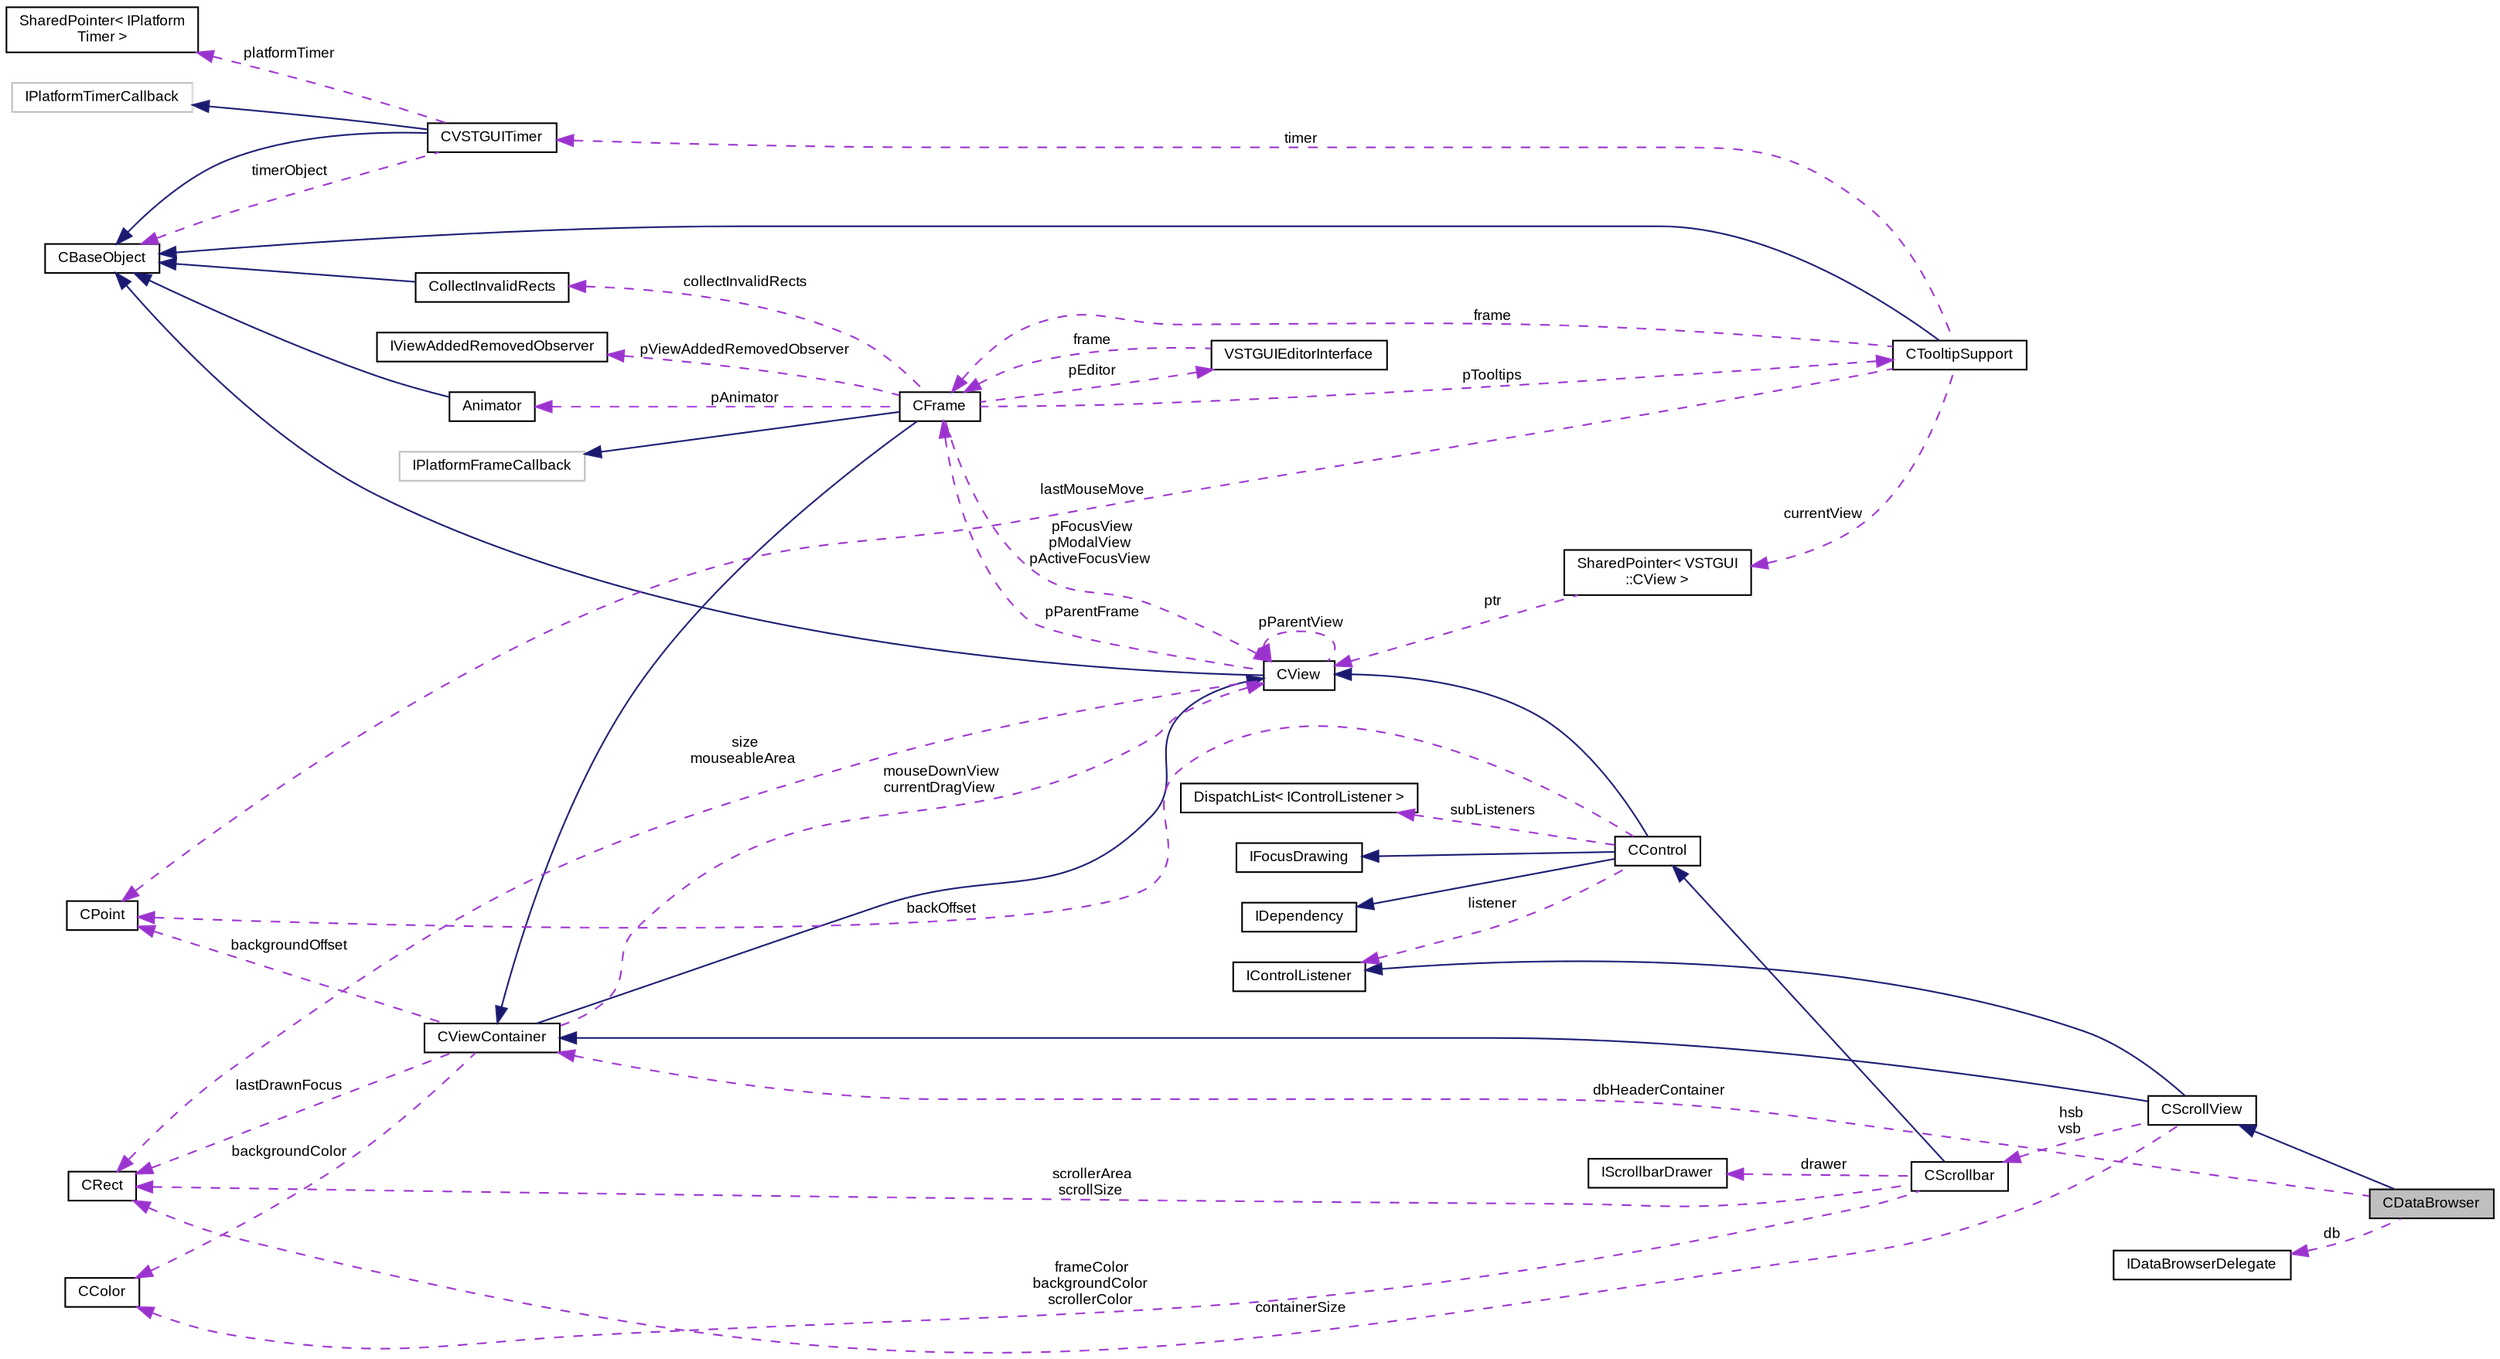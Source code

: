digraph "CDataBrowser"
{
  bgcolor="transparent";
  edge [fontname="Arial",fontsize="9",labelfontname="Arial",labelfontsize="9"];
  node [fontname="Arial",fontsize="9",shape=record];
  rankdir="LR";
  Node1 [label="CDataBrowser",height=0.2,width=0.4,color="black", fillcolor="grey75", style="filled" fontcolor="black"];
  Node2 -> Node1 [dir="back",color="midnightblue",fontsize="9",style="solid",fontname="Arial"];
  Node2 [label="CScrollView",height=0.2,width=0.4,color="black",URL="$class_v_s_t_g_u_i_1_1_c_scroll_view.html",tooltip="a scrollable container view with scrollbars "];
  Node3 -> Node2 [dir="back",color="midnightblue",fontsize="9",style="solid",fontname="Arial"];
  Node3 [label="CViewContainer",height=0.2,width=0.4,color="black",URL="$class_v_s_t_g_u_i_1_1_c_view_container.html",tooltip="Container Class of CView objects. "];
  Node4 -> Node3 [dir="back",color="midnightblue",fontsize="9",style="solid",fontname="Arial"];
  Node4 [label="CView",height=0.2,width=0.4,color="black",URL="$class_v_s_t_g_u_i_1_1_c_view.html",tooltip="Base Class of all view objects. "];
  Node5 -> Node4 [dir="back",color="midnightblue",fontsize="9",style="solid",fontname="Arial"];
  Node5 [label="CBaseObject",height=0.2,width=0.4,color="black",URL="$class_v_s_t_g_u_i_1_1_c_base_object.html",tooltip="Base Object with reference counter. "];
  Node6 -> Node4 [dir="back",color="darkorchid3",fontsize="9",style="dashed",label=" pParentFrame" ,fontname="Arial"];
  Node6 [label="CFrame",height=0.2,width=0.4,color="black",URL="$class_v_s_t_g_u_i_1_1_c_frame.html",tooltip="The CFrame is the parent container of all views. "];
  Node3 -> Node6 [dir="back",color="midnightblue",fontsize="9",style="solid",fontname="Arial"];
  Node7 -> Node6 [dir="back",color="midnightblue",fontsize="9",style="solid",fontname="Arial"];
  Node7 [label="IPlatformFrameCallback",height=0.2,width=0.4,color="grey75"];
  Node8 -> Node6 [dir="back",color="darkorchid3",fontsize="9",style="dashed",label=" pViewAddedRemovedObserver" ,fontname="Arial"];
  Node8 [label="IViewAddedRemovedObserver",height=0.2,width=0.4,color="black",URL="$class_v_s_t_g_u_i_1_1_i_view_added_removed_observer.html",tooltip="view added removed observer interface for CFrame "];
  Node4 -> Node6 [dir="back",color="darkorchid3",fontsize="9",style="dashed",label=" pFocusView\npModalView\npActiveFocusView" ,fontname="Arial"];
  Node9 -> Node6 [dir="back",color="darkorchid3",fontsize="9",style="dashed",label=" collectInvalidRects" ,fontname="Arial"];
  Node9 [label="CollectInvalidRects",height=0.2,width=0.4,color="black",URL="$struct_v_s_t_g_u_i_1_1_c_frame_1_1_collect_invalid_rects.html"];
  Node5 -> Node9 [dir="back",color="midnightblue",fontsize="9",style="solid",fontname="Arial"];
  Node10 -> Node6 [dir="back",color="darkorchid3",fontsize="9",style="dashed",label=" pAnimator" ,fontname="Arial"];
  Node10 [label="Animator",height=0.2,width=0.4,color="black",URL="$class_v_s_t_g_u_i_1_1_animation_1_1_animator.html",tooltip="Animation runner. "];
  Node5 -> Node10 [dir="back",color="midnightblue",fontsize="9",style="solid",fontname="Arial"];
  Node11 -> Node6 [dir="back",color="darkorchid3",fontsize="9",style="dashed",label=" pTooltips" ,fontname="Arial"];
  Node11 [label="CTooltipSupport",height=0.2,width=0.4,color="black",URL="$class_v_s_t_g_u_i_1_1_c_tooltip_support.html",tooltip="Generic Tooltip Support class. "];
  Node5 -> Node11 [dir="back",color="midnightblue",fontsize="9",style="solid",fontname="Arial"];
  Node6 -> Node11 [dir="back",color="darkorchid3",fontsize="9",style="dashed",label=" frame" ,fontname="Arial"];
  Node12 -> Node11 [dir="back",color="darkorchid3",fontsize="9",style="dashed",label=" lastMouseMove" ,fontname="Arial"];
  Node12 [label="CPoint",height=0.2,width=0.4,color="black",URL="$struct_v_s_t_g_u_i_1_1_c_point.html",tooltip="Point structure. "];
  Node13 -> Node11 [dir="back",color="darkorchid3",fontsize="9",style="dashed",label=" timer" ,fontname="Arial"];
  Node13 [label="CVSTGUITimer",height=0.2,width=0.4,color="black",URL="$class_v_s_t_g_u_i_1_1_c_v_s_t_g_u_i_timer.html",tooltip="A timer class, which posts timer messages to CBaseObjects or calls a lambda function (c++11 only)..."];
  Node5 -> Node13 [dir="back",color="midnightblue",fontsize="9",style="solid",fontname="Arial"];
  Node14 -> Node13 [dir="back",color="midnightblue",fontsize="9",style="solid",fontname="Arial"];
  Node14 [label="IPlatformTimerCallback",height=0.2,width=0.4,color="grey75"];
  Node5 -> Node13 [dir="back",color="darkorchid3",fontsize="9",style="dashed",label=" timerObject" ,fontname="Arial"];
  Node15 -> Node13 [dir="back",color="darkorchid3",fontsize="9",style="dashed",label=" platformTimer" ,fontname="Arial"];
  Node15 [label="SharedPointer\< IPlatform\lTimer \>",height=0.2,width=0.4,color="black",URL="$class_v_s_t_g_u_i_1_1_shared_pointer.html"];
  Node16 -> Node11 [dir="back",color="darkorchid3",fontsize="9",style="dashed",label=" currentView" ,fontname="Arial"];
  Node16 [label="SharedPointer\< VSTGUI\l::CView \>",height=0.2,width=0.4,color="black",URL="$class_v_s_t_g_u_i_1_1_shared_pointer.html"];
  Node4 -> Node16 [dir="back",color="darkorchid3",fontsize="9",style="dashed",label=" ptr" ,fontname="Arial"];
  Node17 -> Node6 [dir="back",color="darkorchid3",fontsize="9",style="dashed",label=" pEditor" ,fontname="Arial"];
  Node17 [label="VSTGUIEditorInterface",height=0.2,width=0.4,color="black",URL="$class_v_s_t_g_u_i_1_1_v_s_t_g_u_i_editor_interface.html"];
  Node6 -> Node17 [dir="back",color="darkorchid3",fontsize="9",style="dashed",label=" frame" ,fontname="Arial"];
  Node4 -> Node4 [dir="back",color="darkorchid3",fontsize="9",style="dashed",label=" pParentView" ,fontname="Arial"];
  Node18 -> Node4 [dir="back",color="darkorchid3",fontsize="9",style="dashed",label=" size\nmouseableArea" ,fontname="Arial"];
  Node18 [label="CRect",height=0.2,width=0.4,color="black",URL="$struct_v_s_t_g_u_i_1_1_c_rect.html",tooltip="Rect structure. "];
  Node4 -> Node3 [dir="back",color="darkorchid3",fontsize="9",style="dashed",label=" mouseDownView\ncurrentDragView" ,fontname="Arial"];
  Node12 -> Node3 [dir="back",color="darkorchid3",fontsize="9",style="dashed",label=" backgroundOffset" ,fontname="Arial"];
  Node19 -> Node3 [dir="back",color="darkorchid3",fontsize="9",style="dashed",label=" backgroundColor" ,fontname="Arial"];
  Node19 [label="CColor",height=0.2,width=0.4,color="black",URL="$struct_v_s_t_g_u_i_1_1_c_color.html",tooltip="RGBA Color structure. "];
  Node18 -> Node3 [dir="back",color="darkorchid3",fontsize="9",style="dashed",label=" lastDrawnFocus" ,fontname="Arial"];
  Node20 -> Node2 [dir="back",color="midnightblue",fontsize="9",style="solid",fontname="Arial"];
  Node20 [label="IControlListener",height=0.2,width=0.4,color="black",URL="$class_v_s_t_g_u_i_1_1_i_control_listener.html"];
  Node21 -> Node2 [dir="back",color="darkorchid3",fontsize="9",style="dashed",label=" hsb\nvsb" ,fontname="Arial"];
  Node21 [label="CScrollbar",height=0.2,width=0.4,color="black",URL="$class_v_s_t_g_u_i_1_1_c_scrollbar.html",tooltip="a scrollbar control "];
  Node22 -> Node21 [dir="back",color="midnightblue",fontsize="9",style="solid",fontname="Arial"];
  Node22 [label="CControl",height=0.2,width=0.4,color="black",URL="$class_v_s_t_g_u_i_1_1_c_control.html",tooltip="base class of all VSTGUI controls "];
  Node4 -> Node22 [dir="back",color="midnightblue",fontsize="9",style="solid",fontname="Arial"];
  Node23 -> Node22 [dir="back",color="midnightblue",fontsize="9",style="solid",fontname="Arial"];
  Node23 [label="IFocusDrawing",height=0.2,width=0.4,color="black",URL="$class_v_s_t_g_u_i_1_1_i_focus_drawing.html",tooltip="Custom focus drawing interface. "];
  Node24 -> Node22 [dir="back",color="midnightblue",fontsize="9",style="solid",fontname="Arial"];
  Node24 [label="IDependency",height=0.2,width=0.4,color="black",URL="$class_v_s_t_g_u_i_1_1_i_dependency.html",tooltip="simple dependency between objects. "];
  Node20 -> Node22 [dir="back",color="darkorchid3",fontsize="9",style="dashed",label=" listener" ,fontname="Arial"];
  Node25 -> Node22 [dir="back",color="darkorchid3",fontsize="9",style="dashed",label=" subListeners" ,fontname="Arial"];
  Node25 [label="DispatchList\< IControlListener \>",height=0.2,width=0.4,color="black",URL="$class_v_s_t_g_u_i_1_1_dispatch_list.html"];
  Node12 -> Node22 [dir="back",color="darkorchid3",fontsize="9",style="dashed",label=" backOffset" ,fontname="Arial"];
  Node26 -> Node21 [dir="back",color="darkorchid3",fontsize="9",style="dashed",label=" drawer" ,fontname="Arial"];
  Node26 [label="IScrollbarDrawer",height=0.2,width=0.4,color="black",URL="$class_v_s_t_g_u_i_1_1_i_scrollbar_drawer.html"];
  Node19 -> Node21 [dir="back",color="darkorchid3",fontsize="9",style="dashed",label=" frameColor\nbackgroundColor\nscrollerColor" ,fontname="Arial"];
  Node18 -> Node21 [dir="back",color="darkorchid3",fontsize="9",style="dashed",label=" scrollerArea\nscrollSize" ,fontname="Arial"];
  Node18 -> Node2 [dir="back",color="darkorchid3",fontsize="9",style="dashed",label=" containerSize" ,fontname="Arial"];
  Node3 -> Node1 [dir="back",color="darkorchid3",fontsize="9",style="dashed",label=" dbHeaderContainer" ,fontname="Arial"];
  Node27 -> Node1 [dir="back",color="darkorchid3",fontsize="9",style="dashed",label=" db" ,fontname="Arial"];
  Node27 [label="IDataBrowserDelegate",height=0.2,width=0.4,color="black",URL="$class_v_s_t_g_u_i_1_1_i_data_browser_delegate.html",tooltip="DataBrowser Interface. "];
}
